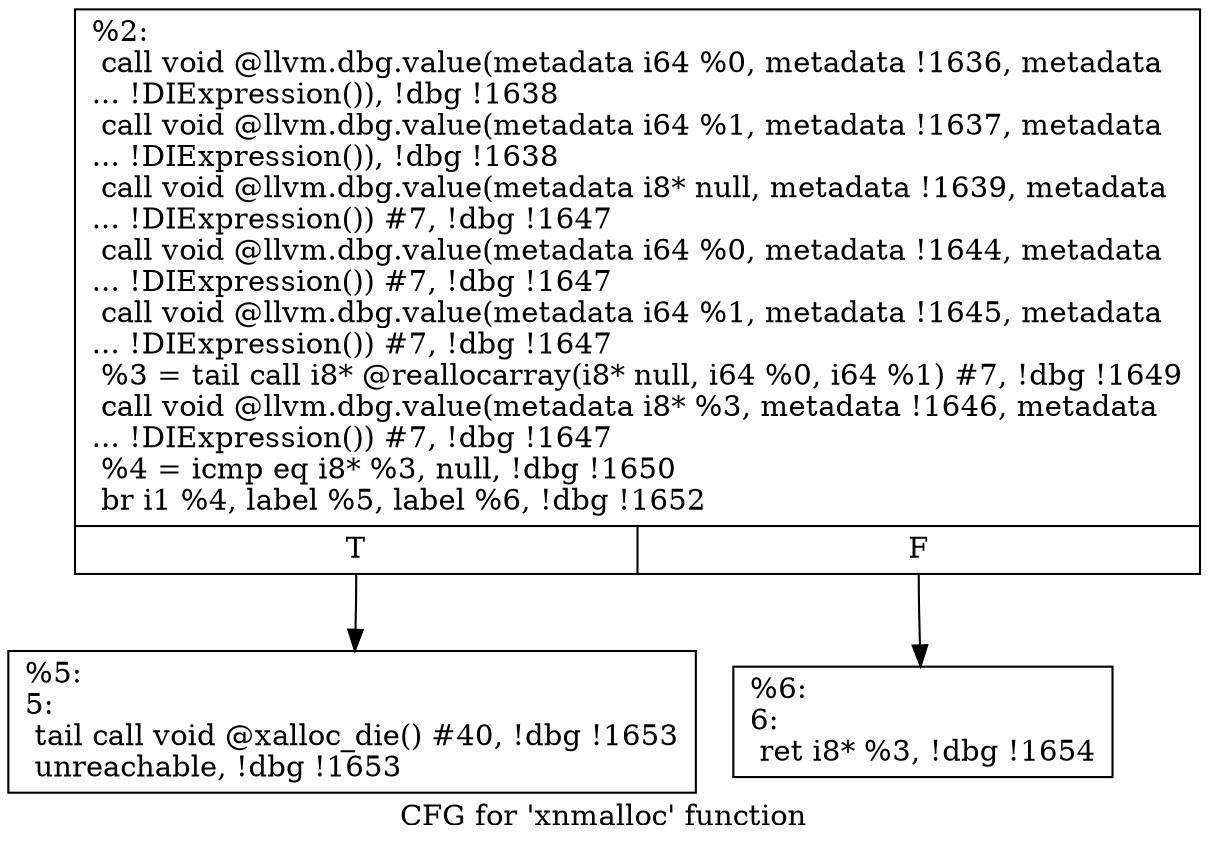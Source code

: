 digraph "CFG for 'xnmalloc' function" {
	label="CFG for 'xnmalloc' function";

	Node0x14af540 [shape=record,label="{%2:\l  call void @llvm.dbg.value(metadata i64 %0, metadata !1636, metadata\l... !DIExpression()), !dbg !1638\l  call void @llvm.dbg.value(metadata i64 %1, metadata !1637, metadata\l... !DIExpression()), !dbg !1638\l  call void @llvm.dbg.value(metadata i8* null, metadata !1639, metadata\l... !DIExpression()) #7, !dbg !1647\l  call void @llvm.dbg.value(metadata i64 %0, metadata !1644, metadata\l... !DIExpression()) #7, !dbg !1647\l  call void @llvm.dbg.value(metadata i64 %1, metadata !1645, metadata\l... !DIExpression()) #7, !dbg !1647\l  %3 = tail call i8* @reallocarray(i8* null, i64 %0, i64 %1) #7, !dbg !1649\l  call void @llvm.dbg.value(metadata i8* %3, metadata !1646, metadata\l... !DIExpression()) #7, !dbg !1647\l  %4 = icmp eq i8* %3, null, !dbg !1650\l  br i1 %4, label %5, label %6, !dbg !1652\l|{<s0>T|<s1>F}}"];
	Node0x14af540:s0 -> Node0x14b0da0;
	Node0x14af540:s1 -> Node0x14b0df0;
	Node0x14b0da0 [shape=record,label="{%5:\l5:                                                \l  tail call void @xalloc_die() #40, !dbg !1653\l  unreachable, !dbg !1653\l}"];
	Node0x14b0df0 [shape=record,label="{%6:\l6:                                                \l  ret i8* %3, !dbg !1654\l}"];
}

